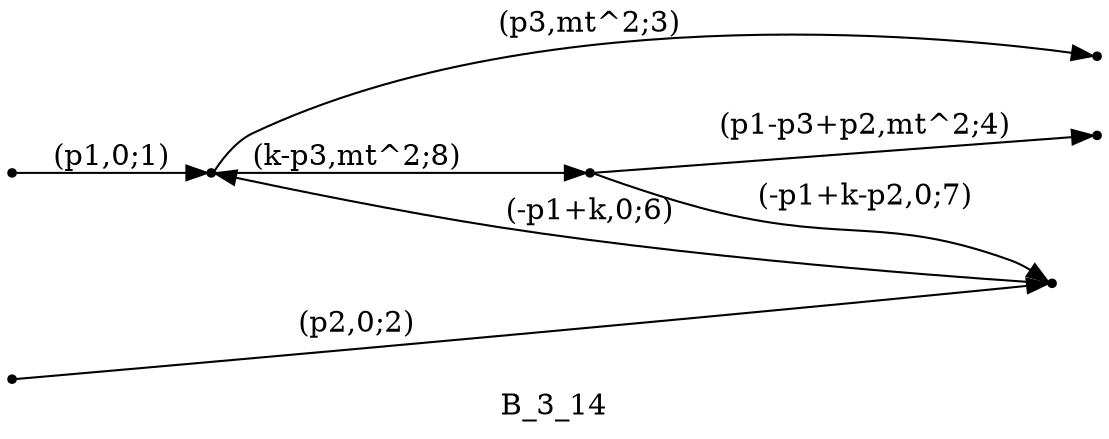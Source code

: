 digraph B_3_14 {
  label="B_3_14";
  rankdir="LR";
  subgraph edges {
    -1 -> 3 [label="(p1,0;1)"];
    -2 -> 1 [label="(p2,0;2)"];
    3 -> -3 [label="(p3,mt^2;3)"];
    2 -> -4 [label="(p1-p3+p2,mt^2;4)"];
    1 -> 3 [label="(-p1+k,0;6)"];
    2 -> 1 [label="(-p1+k-p2,0;7)"];
    3 -> 2 [label="(k-p3,mt^2;8)"];
  }
  subgraph incoming { rank="source"; -1; -2; }
  subgraph outgoing { rank="sink"; -3; -4; }
-4 [shape=point];
-3 [shape=point];
-2 [shape=point];
-1 [shape=point];
1 [shape=point];
2 [shape=point];
3 [shape=point];
}

